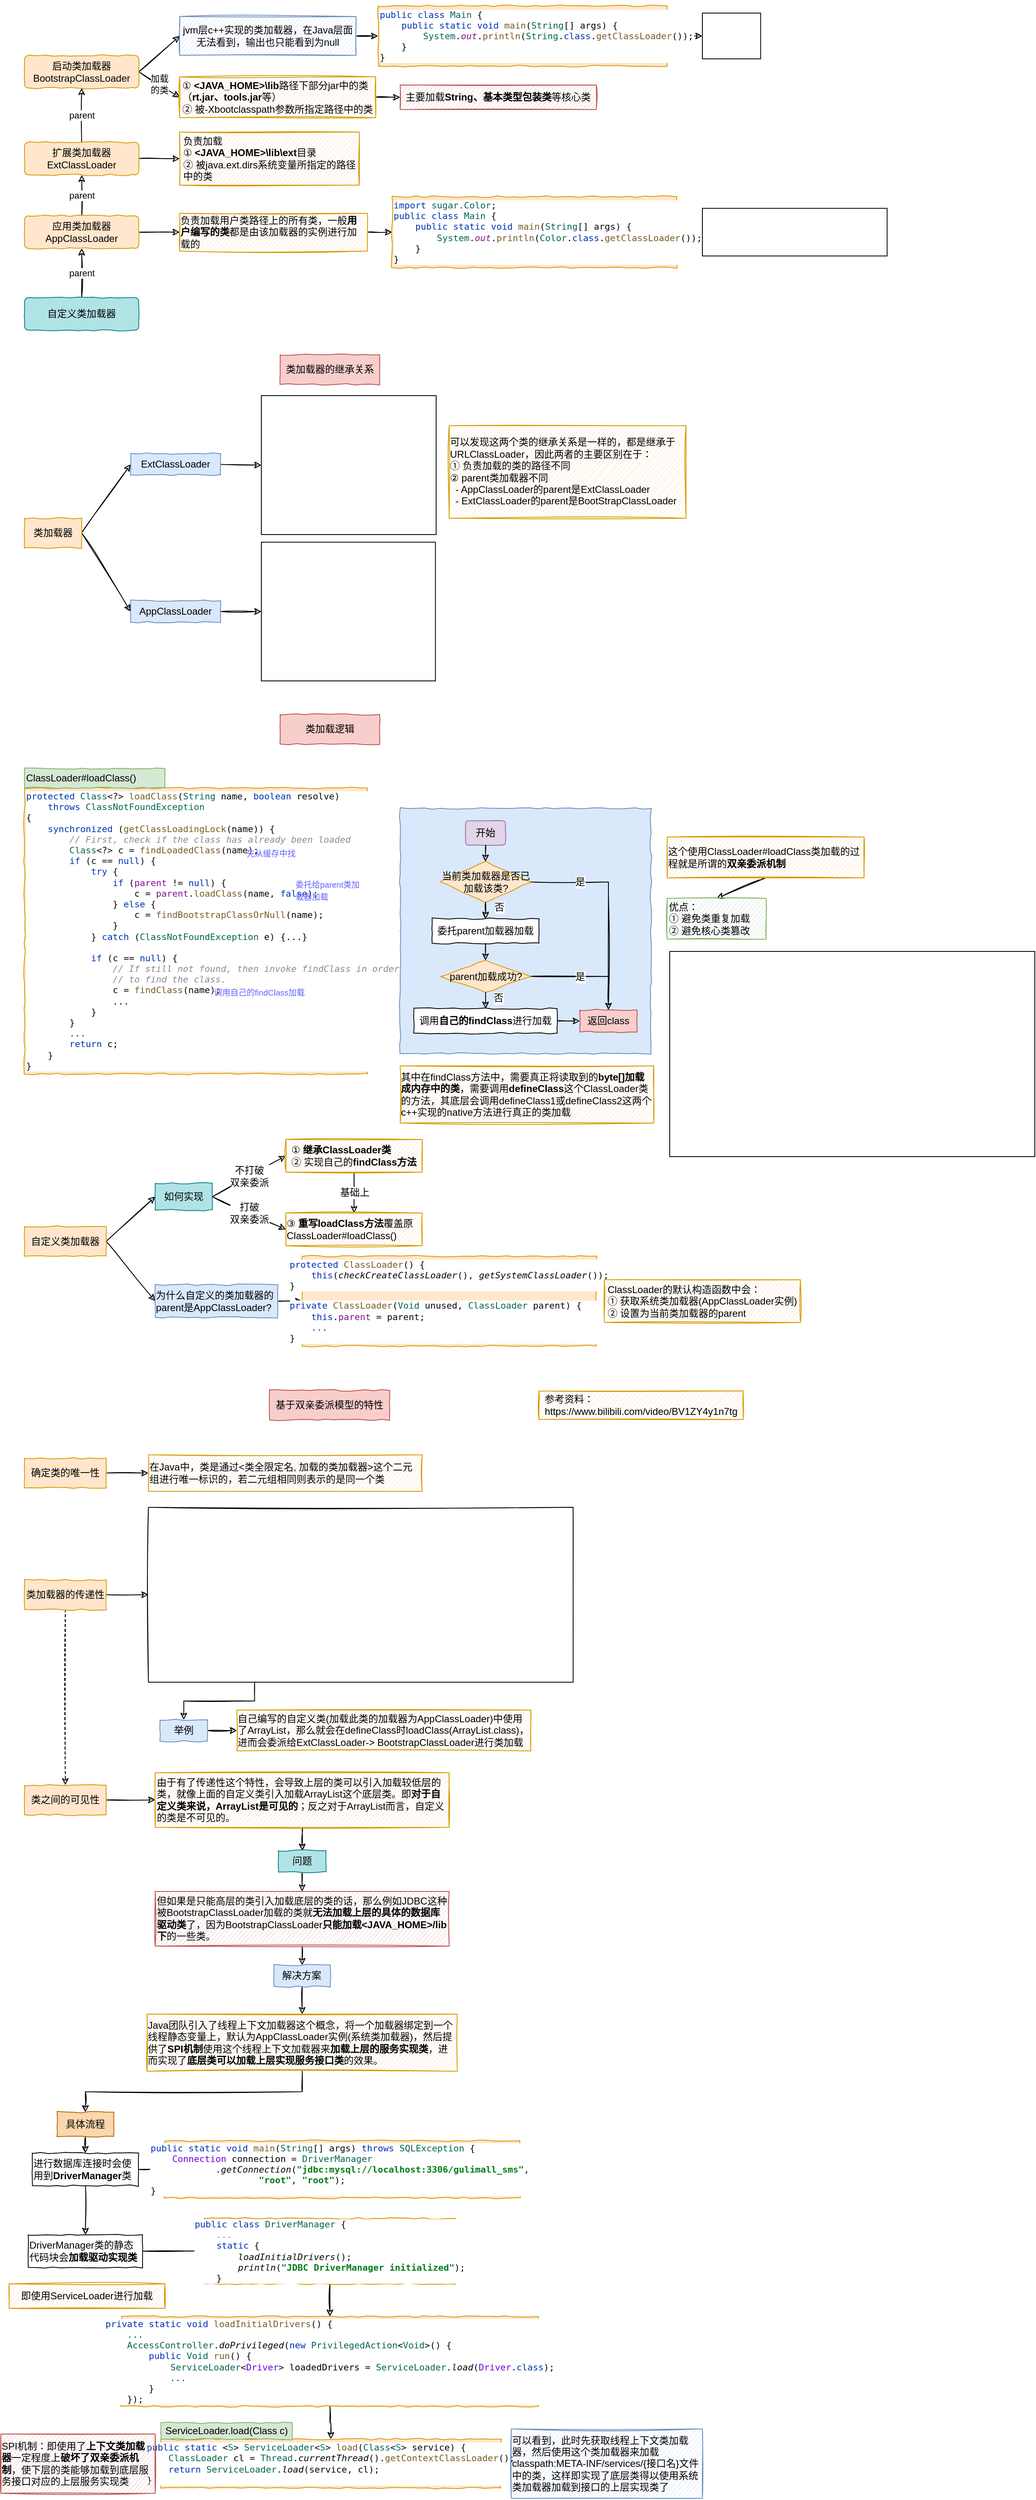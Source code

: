 <mxfile>
    <diagram id="ftux0FwmpLHw2KxXnDP0" name="第 1 页">
        <mxGraphModel dx="783" dy="558" grid="1" gridSize="10" guides="1" tooltips="1" connect="1" arrows="1" fold="1" page="1" pageScale="1" pageWidth="827" pageHeight="1169" math="0" shadow="0">
            <root>
                <mxCell id="0"/>
                <mxCell id="1" parent="0"/>
                <mxCell id="12" style="edgeStyle=none;sketch=1;html=1;exitX=1;exitY=0.5;exitDx=0;exitDy=0;entryX=0;entryY=0.5;entryDx=0;entryDy=0;fontSize=11;" parent="1" source="2" target="11" edge="1">
                    <mxGeometry relative="1" as="geometry"/>
                </mxCell>
                <mxCell id="2" value="jvm层c++实现的类加载器，在Java层面无法看到，输出也只能看到为null" style="rounded=0;whiteSpace=wrap;html=1;fillColor=#dae8fc;strokeColor=#6c8ebf;comic=1;sketch=1;" parent="1" vertex="1">
                    <mxGeometry x="230" y="36.25" width="216" height="47.5" as="geometry"/>
                </mxCell>
                <mxCell id="10" style="edgeStyle=none;sketch=1;html=1;exitX=1;exitY=0.5;exitDx=0;exitDy=0;entryX=0;entryY=0.5;entryDx=0;entryDy=0;" parent="1" source="3" target="2" edge="1">
                    <mxGeometry relative="1" as="geometry"/>
                </mxCell>
                <mxCell id="16" value="加载&lt;br&gt;的类" style="edgeStyle=none;sketch=1;html=1;exitX=1;exitY=0.5;exitDx=0;exitDy=0;entryX=0;entryY=0.5;entryDx=0;entryDy=0;fontSize=11;" parent="1" source="3" target="15" edge="1">
                    <mxGeometry relative="1" as="geometry"/>
                </mxCell>
                <mxCell id="3" value="&lt;span&gt;启动类加载器&lt;br&gt;BootstrapClassLoader&lt;/span&gt;" style="rounded=1;whiteSpace=wrap;html=1;comic=1;fillColor=#ffe6cc;strokeColor=#d79b00;" parent="1" vertex="1">
                    <mxGeometry x="40" y="83.75" width="140" height="40" as="geometry"/>
                </mxCell>
                <mxCell id="7" value="parent" style="edgeStyle=none;sketch=1;html=1;exitX=0.5;exitY=0;exitDx=0;exitDy=0;entryX=0.5;entryY=1;entryDx=0;entryDy=0;" parent="1" source="4" target="3" edge="1">
                    <mxGeometry relative="1" as="geometry"/>
                </mxCell>
                <mxCell id="20" style="edgeStyle=none;sketch=1;html=1;exitX=1;exitY=0.5;exitDx=0;exitDy=0;entryX=0;entryY=0.5;entryDx=0;entryDy=0;fontSize=11;" parent="1" source="4" target="19" edge="1">
                    <mxGeometry relative="1" as="geometry"/>
                </mxCell>
                <mxCell id="4" value="&lt;span&gt;扩展类加载器&lt;br&gt;ExtClassLoader&lt;/span&gt;" style="rounded=1;whiteSpace=wrap;html=1;comic=1;fillColor=#ffe6cc;strokeColor=#d79b00;" parent="1" vertex="1">
                    <mxGeometry x="40" y="190" width="140" height="40" as="geometry"/>
                </mxCell>
                <mxCell id="6" value="parent" style="edgeStyle=none;html=1;exitX=0.5;exitY=0;exitDx=0;exitDy=0;entryX=0.5;entryY=1;entryDx=0;entryDy=0;sketch=1;" parent="1" source="5" target="4" edge="1">
                    <mxGeometry relative="1" as="geometry"/>
                </mxCell>
                <mxCell id="22" style="edgeStyle=none;sketch=1;html=1;exitX=1;exitY=0.5;exitDx=0;exitDy=0;entryX=0;entryY=0.5;entryDx=0;entryDy=0;fontSize=11;" parent="1" source="5" target="21" edge="1">
                    <mxGeometry relative="1" as="geometry"/>
                </mxCell>
                <mxCell id="5" value="&lt;span&gt;应用类加载器&lt;br&gt;AppClassLoader&lt;/span&gt;" style="rounded=1;whiteSpace=wrap;html=1;comic=1;fillColor=#ffe6cc;strokeColor=#d79b00;" parent="1" vertex="1">
                    <mxGeometry x="40" y="280" width="140" height="40" as="geometry"/>
                </mxCell>
                <mxCell id="9" value="parent" style="edgeStyle=none;sketch=1;html=1;exitX=0.5;exitY=0;exitDx=0;exitDy=0;entryX=0.5;entryY=1;entryDx=0;entryDy=0;" parent="1" source="8" target="5" edge="1">
                    <mxGeometry relative="1" as="geometry"/>
                </mxCell>
                <mxCell id="8" value="自定义类加载器" style="rounded=1;whiteSpace=wrap;html=1;comic=1;fillColor=#b0e3e6;strokeColor=#0e8088;" parent="1" vertex="1">
                    <mxGeometry x="40" y="380" width="140" height="40" as="geometry"/>
                </mxCell>
                <mxCell id="14" value="输出" style="edgeStyle=none;sketch=1;html=1;exitX=1;exitY=0.5;exitDx=0;exitDy=0;entryX=0;entryY=0.5;entryDx=0;entryDy=0;fontSize=11;" parent="1" source="11" target="13" edge="1">
                    <mxGeometry relative="1" as="geometry"/>
                </mxCell>
                <mxCell id="11" value="&lt;pre style=&quot;background-color: rgb(255 , 255 , 255) ; color: rgb(8 , 8 , 8) ; font-family: &amp;#34;consolas&amp;#34; , monospace ; font-size: 11px&quot;&gt;&lt;span style=&quot;color: #0033b3&quot;&gt;public class &lt;/span&gt;&lt;span style=&quot;color: #066555&quot;&gt;Main &lt;/span&gt;{&lt;br&gt;    &lt;span style=&quot;color: #0033b3&quot;&gt;public static void &lt;/span&gt;&lt;span style=&quot;color: #795e26&quot;&gt;main&lt;/span&gt;(&lt;span style=&quot;color: #066555&quot;&gt;String&lt;/span&gt;[] args) {&lt;br&gt;        &lt;span style=&quot;color: #066555&quot;&gt;System&lt;/span&gt;.&lt;span style=&quot;color: #871094 ; font-style: italic&quot;&gt;out&lt;/span&gt;.&lt;span style=&quot;color: #795e26&quot;&gt;println&lt;/span&gt;(&lt;span style=&quot;color: #066555&quot;&gt;String&lt;/span&gt;.&lt;span style=&quot;color: #0033b3&quot;&gt;class&lt;/span&gt;.&lt;span style=&quot;color: #795e26&quot;&gt;getClassLoader&lt;/span&gt;());&lt;br&gt;    }&lt;br&gt;}&lt;/pre&gt;" style="rounded=0;whiteSpace=wrap;html=1;fillColor=#ffe6cc;strokeColor=#d79b00;comic=1;sketch=0;align=left;" parent="1" vertex="1">
                    <mxGeometry x="473" y="23.13" width="354" height="73.75" as="geometry"/>
                </mxCell>
                <mxCell id="13" value="" style="shape=image;imageAspect=0;aspect=fixed;verticalLabelPosition=bottom;verticalAlign=top;comic=1;sketch=0;fontSize=11;image=https://codereaper-image-bed.oss-cn-shenzhen.aliyuncs.com/img/image-20220821231137941.png;imageBorder=default;" parent="1" vertex="1">
                    <mxGeometry x="870" y="32" width="71.34" height="56" as="geometry"/>
                </mxCell>
                <mxCell id="18" style="edgeStyle=none;sketch=1;html=1;exitX=1;exitY=0.5;exitDx=0;exitDy=0;entryX=0;entryY=0.5;entryDx=0;entryDy=0;fontSize=11;" parent="1" source="15" target="17" edge="1">
                    <mxGeometry relative="1" as="geometry"/>
                </mxCell>
                <mxCell id="15" value="&lt;div style=&quot;text-align: left&quot;&gt;①&amp;nbsp;&lt;b&gt;&amp;lt;JAVA_HOME&amp;gt;\lib&lt;/b&gt;路径下部分jar中的类&lt;/div&gt;&lt;div style=&quot;text-align: left&quot;&gt;（&lt;b&gt;rt.jar、tools.jar&lt;/b&gt;等）&lt;/div&gt;&lt;div style=&quot;text-align: left&quot;&gt;&lt;span&gt;②&amp;nbsp;&lt;/span&gt;&lt;span&gt;被-Xbootclasspath参数所指定路径中的类&lt;/span&gt;&lt;/div&gt;" style="rounded=0;whiteSpace=wrap;html=1;fillColor=#ffe6cc;strokeColor=#d79b00;comic=1;sketch=1;" parent="1" vertex="1">
                    <mxGeometry x="230" y="110" width="240" height="50" as="geometry"/>
                </mxCell>
                <mxCell id="17" value="&lt;div style=&quot;text-align: left&quot;&gt;主要加载&lt;b&gt;String、基本类型包装类&lt;/b&gt;等核心类&lt;/div&gt;" style="rounded=0;whiteSpace=wrap;html=1;fillColor=#f8cecc;strokeColor=#b85450;comic=1;sketch=1;" parent="1" vertex="1">
                    <mxGeometry x="500" y="120" width="240" height="30" as="geometry"/>
                </mxCell>
                <mxCell id="19" value="&lt;div style=&quot;text-align: left&quot;&gt;负责加载&lt;/div&gt;&lt;div style=&quot;text-align: left&quot;&gt;①&amp;nbsp;&lt;b&gt;&amp;lt;JAVA_HOME&amp;gt;\lib\ext&lt;/b&gt;目录&lt;/div&gt;&lt;div style=&quot;text-align: left&quot;&gt;②&amp;nbsp;被java.ext.dirs系统变量所指定的路径&lt;/div&gt;&lt;div style=&quot;text-align: left&quot;&gt;中的类&lt;/div&gt;" style="rounded=0;whiteSpace=wrap;html=1;fillColor=#ffe6cc;strokeColor=#d79b00;comic=1;sketch=1;" parent="1" vertex="1">
                    <mxGeometry x="230" y="177.5" width="220" height="65" as="geometry"/>
                </mxCell>
                <mxCell id="24" style="edgeStyle=none;sketch=1;html=1;exitX=1;exitY=0.5;exitDx=0;exitDy=0;entryX=0;entryY=0.5;entryDx=0;entryDy=0;fontSize=11;" parent="1" source="21" target="23" edge="1">
                    <mxGeometry relative="1" as="geometry"/>
                </mxCell>
                <mxCell id="21" value="&lt;div style=&quot;text-align: left&quot;&gt;负责加载用户类路径上的所有类，一般&lt;b&gt;用户编写的类&lt;/b&gt;都是由该加载器的实例进行加载的&lt;/div&gt;" style="rounded=0;whiteSpace=wrap;html=1;fillColor=#ffe6cc;strokeColor=#d79b00;comic=1;sketch=1;" parent="1" vertex="1">
                    <mxGeometry x="230" y="276.88" width="230" height="46.25" as="geometry"/>
                </mxCell>
                <mxCell id="26" style="edgeStyle=none;sketch=1;html=1;exitX=1;exitY=0.5;exitDx=0;exitDy=0;entryX=0;entryY=0.5;entryDx=0;entryDy=0;fontSize=11;" parent="1" source="23" target="25" edge="1">
                    <mxGeometry relative="1" as="geometry"/>
                </mxCell>
                <mxCell id="23" value="&lt;pre style=&quot;background-color: rgb(255 , 255 , 255) ; color: rgb(8 , 8 , 8) ; font-family: &amp;#34;consolas&amp;#34; , monospace ; font-size: 11px&quot;&gt;&lt;pre style=&quot;font-family: &amp;#34;consolas&amp;#34; , monospace&quot;&gt;&lt;span style=&quot;color: #0033b3&quot;&gt;import &lt;/span&gt;&lt;span style=&quot;color: #066555&quot;&gt;sugar.Color&lt;/span&gt;;&lt;br&gt;&lt;span style=&quot;color: #0033b3&quot;&gt;public class &lt;/span&gt;&lt;span style=&quot;color: #066555&quot;&gt;Main &lt;/span&gt;{&lt;br&gt;    &lt;span style=&quot;color: #0033b3&quot;&gt;public static void &lt;/span&gt;&lt;span style=&quot;color: #795e26&quot;&gt;main&lt;/span&gt;(&lt;span style=&quot;color: #066555&quot;&gt;String&lt;/span&gt;[] args) {&lt;br&gt;        &lt;span style=&quot;color: #066555&quot;&gt;System&lt;/span&gt;.&lt;span style=&quot;color: #871094 ; font-style: italic&quot;&gt;out&lt;/span&gt;.&lt;span style=&quot;color: #795e26&quot;&gt;println&lt;/span&gt;(&lt;span style=&quot;color: #066555&quot;&gt;Color&lt;/span&gt;.&lt;span style=&quot;color: #0033b3&quot;&gt;class&lt;/span&gt;.&lt;span style=&quot;color: #795e26&quot;&gt;getClassLoader&lt;/span&gt;());&lt;br&gt;    }&lt;br&gt;}&lt;/pre&gt;&lt;/pre&gt;" style="rounded=0;whiteSpace=wrap;html=1;fillColor=#ffe6cc;strokeColor=#d79b00;comic=1;sketch=0;align=left;" parent="1" vertex="1">
                    <mxGeometry x="490" y="256.57" width="349" height="86.88" as="geometry"/>
                </mxCell>
                <mxCell id="25" value="" style="shape=image;imageAspect=0;aspect=fixed;verticalLabelPosition=bottom;verticalAlign=top;comic=1;sketch=0;fontSize=11;image=https://codereaper-image-bed.oss-cn-shenzhen.aliyuncs.com/img/image-20220821232010542.png;imageBorder=default;" parent="1" vertex="1">
                    <mxGeometry x="870" y="270.86" width="226.22" height="58.3" as="geometry"/>
                </mxCell>
                <mxCell id="27" value="&lt;div style=&quot;text-align: left&quot;&gt;类加载器的继承关系&lt;/div&gt;" style="rounded=0;whiteSpace=wrap;html=1;fillColor=#f8cecc;strokeColor=#b85450;comic=1;sketch=0;" parent="1" vertex="1">
                    <mxGeometry x="353" y="450" width="122" height="36.25" as="geometry"/>
                </mxCell>
                <mxCell id="30" style="edgeStyle=none;sketch=1;html=1;exitX=1;exitY=0.5;exitDx=0;exitDy=0;entryX=0;entryY=0.5;entryDx=0;entryDy=0;fontSize=11;" parent="1" source="28" target="29" edge="1">
                    <mxGeometry relative="1" as="geometry"/>
                </mxCell>
                <mxCell id="34" style="edgeStyle=none;sketch=1;html=1;exitX=1;exitY=0.5;exitDx=0;exitDy=0;entryX=0;entryY=0.5;entryDx=0;entryDy=0;fontSize=11;" parent="1" source="28" target="33" edge="1">
                    <mxGeometry relative="1" as="geometry"/>
                </mxCell>
                <mxCell id="28" value="&lt;div style=&quot;text-align: left&quot;&gt;类加载器&lt;/div&gt;" style="rounded=0;whiteSpace=wrap;html=1;fillColor=#ffe6cc;strokeColor=#d79b00;comic=1;sketch=0;" parent="1" vertex="1">
                    <mxGeometry x="40" y="650" width="70" height="36.25" as="geometry"/>
                </mxCell>
                <mxCell id="32" style="edgeStyle=none;sketch=1;html=1;exitX=1;exitY=0.5;exitDx=0;exitDy=0;entryX=0;entryY=0.5;entryDx=0;entryDy=0;fontSize=11;" parent="1" source="29" target="31" edge="1">
                    <mxGeometry relative="1" as="geometry"/>
                </mxCell>
                <mxCell id="29" value="&lt;div style=&quot;text-align: left&quot;&gt;&lt;span style=&quot;text-align: center&quot;&gt;ExtClassLoader&lt;/span&gt;&lt;br&gt;&lt;/div&gt;" style="rounded=0;whiteSpace=wrap;html=1;fillColor=#dae8fc;strokeColor=#6c8ebf;comic=1;sketch=0;" parent="1" vertex="1">
                    <mxGeometry x="170" y="571" width="110" height="26.25" as="geometry"/>
                </mxCell>
                <mxCell id="31" value="" style="shape=image;imageAspect=0;aspect=fixed;verticalLabelPosition=bottom;verticalAlign=top;comic=1;sketch=0;fontSize=11;image=https://codereaper-image-bed.oss-cn-shenzhen.aliyuncs.com/img/image-20220821232405616.png;imageBorder=default;" parent="1" vertex="1">
                    <mxGeometry x="330" y="500" width="214.04" height="170" as="geometry"/>
                </mxCell>
                <mxCell id="36" style="edgeStyle=none;sketch=1;html=1;exitX=1;exitY=0.5;exitDx=0;exitDy=0;entryX=0;entryY=0.5;entryDx=0;entryDy=0;fontSize=11;" parent="1" source="33" target="35" edge="1">
                    <mxGeometry relative="1" as="geometry"/>
                </mxCell>
                <mxCell id="33" value="&lt;div style=&quot;text-align: left&quot;&gt;&lt;span style=&quot;text-align: center&quot;&gt;AppClassLoader&lt;/span&gt;&lt;br&gt;&lt;/div&gt;" style="rounded=0;whiteSpace=wrap;html=1;fillColor=#dae8fc;strokeColor=#6c8ebf;comic=1;sketch=0;" parent="1" vertex="1">
                    <mxGeometry x="170" y="751.01" width="110" height="26.25" as="geometry"/>
                </mxCell>
                <mxCell id="35" value="" style="shape=image;imageAspect=0;aspect=fixed;verticalLabelPosition=bottom;verticalAlign=top;comic=1;sketch=0;fontSize=11;image=https://codereaper-image-bed.oss-cn-shenzhen.aliyuncs.com/img/image-20220821232452790.png;imageBorder=default;" parent="1" vertex="1">
                    <mxGeometry x="330" y="679.28" width="213.15" height="169.72" as="geometry"/>
                </mxCell>
                <mxCell id="37" value="&lt;div style=&quot;text-align: left&quot;&gt;可以发现这两个类的继承关系是一样的，都是继承于URLClassLoader，因此两者的主要区别在于：&lt;/div&gt;&lt;div style=&quot;text-align: left&quot;&gt;① 负责加载的类的路径不同&lt;/div&gt;&lt;div style=&quot;text-align: left&quot;&gt;② parent类加载器不同&lt;/div&gt;&lt;div style=&quot;text-align: left&quot;&gt;&amp;nbsp; - AppClassLoader的parent是ExtClassLoader&lt;/div&gt;&lt;div style=&quot;text-align: left&quot;&gt;&amp;nbsp; - ExtClassLoader的parent是BootStrapClassLoader&lt;/div&gt;" style="rounded=0;whiteSpace=wrap;html=1;fillColor=#ffe6cc;strokeColor=#d79b00;comic=1;sketch=1;" parent="1" vertex="1">
                    <mxGeometry x="560" y="536.75" width="290" height="113.25" as="geometry"/>
                </mxCell>
                <mxCell id="38" value="&lt;div style=&quot;text-align: left&quot;&gt;类加载逻辑&lt;/div&gt;" style="rounded=0;whiteSpace=wrap;html=1;fillColor=#f8cecc;strokeColor=#b85450;comic=1;sketch=0;" parent="1" vertex="1">
                    <mxGeometry x="353" y="890" width="122" height="36.25" as="geometry"/>
                </mxCell>
                <mxCell id="59" style="rounded=0;sketch=1;html=1;exitX=1;exitY=0.5;exitDx=0;exitDy=0;entryX=0;entryY=0.5;entryDx=0;entryDy=0;fontSize=12;" parent="1" source="39" target="44" edge="1">
                    <mxGeometry relative="1" as="geometry"/>
                </mxCell>
                <mxCell id="39" value="&lt;pre style=&quot;background-color: rgb(255 , 255 , 255) ; font-family: &amp;#34;consolas&amp;#34; , monospace ; font-size: 11px&quot;&gt;&lt;pre style=&quot;font-family: &amp;#34;consolas&amp;#34; , monospace&quot;&gt;&lt;span style=&quot;color: rgb(0 , 51 , 179)&quot;&gt;protected &lt;/span&gt;&lt;span style=&quot;color: rgb(6 , 101 , 85)&quot;&gt;Class&lt;/span&gt;&lt;font color=&quot;#080808&quot;&gt;&amp;lt;?&amp;gt; &lt;/font&gt;&lt;span style=&quot;color: rgb(121 , 94 , 38)&quot;&gt;loadClass&lt;/span&gt;&lt;font color=&quot;#080808&quot;&gt;(&lt;/font&gt;&lt;span style=&quot;color: rgb(6 , 101 , 85)&quot;&gt;String &lt;/span&gt;&lt;font color=&quot;#080808&quot;&gt;name, &lt;/font&gt;&lt;span style=&quot;color: rgb(0 , 51 , 179)&quot;&gt;boolean &lt;/span&gt;&lt;font color=&quot;#080808&quot;&gt;resolve)&lt;br&gt;    &lt;/font&gt;&lt;span style=&quot;color: rgb(0 , 51 , 179)&quot;&gt;throws &lt;/span&gt;&lt;span style=&quot;color: rgb(6 , 101 , 85)&quot;&gt;ClassNotFoundException&lt;br&gt;&lt;/span&gt;&lt;font color=&quot;#080808&quot;&gt;{&lt;br&gt;    &lt;/font&gt;&lt;span style=&quot;color: rgb(0 , 51 , 179)&quot;&gt;synchronized &lt;/span&gt;&lt;font color=&quot;#080808&quot;&gt;(&lt;/font&gt;&lt;span style=&quot;color: rgb(121 , 94 , 38)&quot;&gt;getClassLoadingLock&lt;/span&gt;&lt;font color=&quot;#080808&quot;&gt;(name)) {&lt;br&gt;        &lt;/font&gt;&lt;span style=&quot;color: rgb(140 , 140 , 140) ; font-style: italic&quot;&gt;// First, check if the class has already been loaded&lt;br&gt;&lt;/span&gt;&lt;span style=&quot;color: rgb(140 , 140 , 140) ; font-style: italic&quot;&gt;        &lt;/span&gt;&lt;span style=&quot;color: rgb(6 , 101 , 85)&quot;&gt;Class&lt;/span&gt;&lt;font color=&quot;#080808&quot;&gt;&amp;lt;?&amp;gt; c = &lt;/font&gt;&lt;span style=&quot;color: rgb(121 , 94 , 38)&quot;&gt;findLoadedClass&lt;/span&gt;&lt;font color=&quot;#080808&quot;&gt;(name);&lt;br&gt;        &lt;/font&gt;&lt;span style=&quot;color: rgb(0 , 51 , 179)&quot;&gt;if &lt;/span&gt;&lt;font color=&quot;#080808&quot;&gt;(c == &lt;/font&gt;&lt;span style=&quot;color: rgb(0 , 51 , 179)&quot;&gt;null&lt;/span&gt;&lt;font color=&quot;#080808&quot;&gt;) {&lt;br&gt;            &lt;/font&gt;&lt;span style=&quot;color: rgb(0 , 51 , 179)&quot;&gt;try &lt;/span&gt;&lt;font color=&quot;#080808&quot;&gt;{&lt;br&gt;                &lt;/font&gt;&lt;span style=&quot;color: rgb(0 , 51 , 179)&quot;&gt;if &lt;/span&gt;&lt;font color=&quot;#080808&quot;&gt;(&lt;/font&gt;&lt;span style=&quot;color: rgb(135 , 16 , 148)&quot;&gt;parent &lt;/span&gt;&lt;font color=&quot;#080808&quot;&gt;!= &lt;/font&gt;&lt;span style=&quot;color: rgb(0 , 51 , 179)&quot;&gt;null&lt;/span&gt;&lt;font color=&quot;#080808&quot;&gt;) {&lt;br&gt;                    c = &lt;/font&gt;&lt;span style=&quot;color: rgb(135 , 16 , 148)&quot;&gt;parent&lt;/span&gt;&lt;font color=&quot;#080808&quot;&gt;.&lt;/font&gt;&lt;span style=&quot;color: rgb(121 , 94 , 38)&quot;&gt;loadClass&lt;/span&gt;&lt;font color=&quot;#080808&quot;&gt;(name, &lt;/font&gt;&lt;span style=&quot;color: rgb(0 , 51 , 179)&quot;&gt;false&lt;/span&gt;&lt;font color=&quot;#080808&quot;&gt;);&lt;br&gt;                } &lt;/font&gt;&lt;span style=&quot;color: rgb(0 , 51 , 179)&quot;&gt;else &lt;/span&gt;&lt;font color=&quot;#080808&quot;&gt;{&lt;br&gt;                    c = &lt;/font&gt;&lt;span style=&quot;color: rgb(121 , 94 , 38)&quot;&gt;findBootstrapClassOrNull&lt;/span&gt;&lt;font color=&quot;#080808&quot;&gt;(name);&lt;br&gt;                }&lt;br&gt;            } &lt;/font&gt;&lt;span style=&quot;color: rgb(0 , 51 , 179)&quot;&gt;catch &lt;/span&gt;&lt;font color=&quot;#080808&quot;&gt;(&lt;/font&gt;&lt;span style=&quot;color: rgb(6 , 101 , 85)&quot;&gt;ClassNotFoundException &lt;/span&gt;&lt;font color=&quot;#080808&quot;&gt;e) {...}&lt;br&gt;&lt;br&gt;            &lt;/font&gt;&lt;span style=&quot;color: rgb(0 , 51 , 179)&quot;&gt;if &lt;/span&gt;&lt;font color=&quot;#080808&quot;&gt;(c == &lt;/font&gt;&lt;span style=&quot;color: rgb(0 , 51 , 179)&quot;&gt;null&lt;/span&gt;&lt;font color=&quot;#080808&quot;&gt;) {&lt;br&gt;                &lt;/font&gt;&lt;span style=&quot;color: rgb(140 , 140 , 140) ; font-style: italic&quot;&gt;// If still not found, then invoke findClass in order&lt;br&gt;&lt;/span&gt;&lt;span style=&quot;color: rgb(140 , 140 , 140) ; font-style: italic&quot;&gt;                // to find the class.&lt;/span&gt;&lt;font color=&quot;#080808&quot;&gt;&lt;br&gt;                c = &lt;/font&gt;&lt;span style=&quot;color: rgb(121 , 94 , 38)&quot;&gt;findClass&lt;/span&gt;&lt;font color=&quot;#080808&quot;&gt;(name);&lt;br&gt;                ...&lt;br&gt;            }&lt;br&gt;        }&lt;br&gt;        &lt;/font&gt;&lt;font color=&quot;#0033b3&quot;&gt;...&lt;/font&gt;&lt;font color=&quot;#080808&quot;&gt;&lt;br&gt;        &lt;/font&gt;&lt;span style=&quot;color: rgb(0 , 51 , 179)&quot;&gt;return &lt;/span&gt;&lt;font color=&quot;#080808&quot;&gt;c;&lt;br&gt;    }&lt;br&gt;}&lt;/font&gt;&lt;/pre&gt;&lt;/pre&gt;" style="rounded=0;whiteSpace=wrap;html=1;fillColor=#ffe6cc;strokeColor=#d79b00;comic=1;sketch=0;align=left;" parent="1" vertex="1">
                    <mxGeometry x="40" y="980" width="420" height="350" as="geometry"/>
                </mxCell>
                <mxCell id="40" value="ClassLoader#loadClass()" style="rounded=0;whiteSpace=wrap;html=1;fillColor=#d5e8d4;strokeColor=#82b366;comic=1;sketch=0;align=left;" parent="1" vertex="1">
                    <mxGeometry x="40" y="956.25" width="172" height="23.75" as="geometry"/>
                </mxCell>
                <mxCell id="41" value="&lt;font color=&quot;#6262fc&quot;&gt;&lt;span style=&quot;font-size: 10px&quot;&gt;先从缓存中找&lt;/span&gt;&lt;/font&gt;" style="rounded=0;whiteSpace=wrap;html=1;fillColor=none;strokeColor=none;comic=1;align=left;sketch=1;" parent="1" vertex="1">
                    <mxGeometry x="310" y="1050" width="90" height="20" as="geometry"/>
                </mxCell>
                <mxCell id="42" value="&lt;font color=&quot;#6262fc&quot;&gt;&lt;span style=&quot;font-size: 10px&quot;&gt;委托给parent类加载器加载&lt;/span&gt;&lt;/font&gt;" style="rounded=0;whiteSpace=wrap;html=1;fillColor=none;strokeColor=none;comic=1;align=left;sketch=1;" parent="1" vertex="1">
                    <mxGeometry x="370" y="1090" width="90" height="30" as="geometry"/>
                </mxCell>
                <mxCell id="43" value="&lt;font color=&quot;#6262fc&quot;&gt;&lt;span style=&quot;font-size: 10px&quot;&gt;调用自己的findClass加载&lt;/span&gt;&lt;/font&gt;" style="rounded=0;whiteSpace=wrap;html=1;fillColor=none;strokeColor=none;comic=1;align=left;sketch=1;" parent="1" vertex="1">
                    <mxGeometry x="270" y="1220" width="120" height="20" as="geometry"/>
                </mxCell>
                <mxCell id="58" value="" style="group" parent="1" vertex="1" connectable="0">
                    <mxGeometry x="500" y="1005" width="307" height="300" as="geometry"/>
                </mxCell>
                <mxCell id="44" value="&lt;div style=&quot;text-align: left&quot;&gt;&lt;br&gt;&lt;/div&gt;" style="rounded=0;whiteSpace=wrap;html=1;fillColor=#dae8fc;strokeColor=#6c8ebf;comic=1;sketch=0;" parent="58" vertex="1">
                    <mxGeometry width="307" height="300" as="geometry"/>
                </mxCell>
                <mxCell id="45" value="&lt;div style=&quot;text-align: left&quot;&gt;返回class&lt;/div&gt;" style="rounded=0;whiteSpace=wrap;html=1;comic=1;sketch=0;fillColor=#f8cecc;strokeColor=#b85450;" parent="58" vertex="1">
                    <mxGeometry x="220" y="246.5" width="70" height="27" as="geometry"/>
                </mxCell>
                <mxCell id="46" value="开始" style="rounded=1;whiteSpace=wrap;html=1;comic=1;fillColor=#e1d5e7;strokeColor=#9673a6;" parent="58" vertex="1">
                    <mxGeometry x="80" y="15" width="49" height="30" as="geometry"/>
                </mxCell>
                <mxCell id="49" value="是" style="edgeStyle=orthogonalEdgeStyle;sketch=1;html=1;exitX=1;exitY=0.5;exitDx=0;exitDy=0;entryX=0.5;entryY=0;entryDx=0;entryDy=0;fontSize=12;rounded=0;" parent="58" source="47" target="45" edge="1">
                    <mxGeometry x="-0.52" relative="1" as="geometry">
                        <mxPoint as="offset"/>
                    </mxGeometry>
                </mxCell>
                <mxCell id="47" value="&lt;font style=&quot;font-size: 12px&quot;&gt;当前类加载器是否已加载该类?&lt;/font&gt;" style="rhombus;whiteSpace=wrap;html=1;comic=1;sketch=0;fontSize=11;fillColor=#ffe6cc;strokeColor=#d79b00;" parent="58" vertex="1">
                    <mxGeometry x="49.5" y="65" width="110" height="50" as="geometry"/>
                </mxCell>
                <mxCell id="48" style="edgeStyle=none;sketch=1;html=1;exitX=0.5;exitY=1;exitDx=0;exitDy=0;entryX=0.5;entryY=0;entryDx=0;entryDy=0;fontSize=12;" parent="58" source="46" target="47" edge="1">
                    <mxGeometry relative="1" as="geometry"/>
                </mxCell>
                <mxCell id="50" value="&lt;div style=&quot;text-align: left&quot;&gt;委托parent加载器加载&lt;/div&gt;" style="rounded=0;whiteSpace=wrap;html=1;comic=1;sketch=0;" parent="58" vertex="1">
                    <mxGeometry x="39.13" y="135" width="130.75" height="30" as="geometry"/>
                </mxCell>
                <mxCell id="51" value="否" style="edgeStyle=none;sketch=1;html=1;exitX=0.5;exitY=1;exitDx=0;exitDy=0;entryX=0.5;entryY=0;entryDx=0;entryDy=0;fontSize=12;" parent="58" source="47" target="50" edge="1">
                    <mxGeometry x="-0.334" y="16" relative="1" as="geometry">
                        <mxPoint as="offset"/>
                    </mxGeometry>
                </mxCell>
                <mxCell id="54" value="是" style="edgeStyle=orthogonalEdgeStyle;sketch=1;html=1;exitX=1;exitY=0.5;exitDx=0;exitDy=0;entryX=0.5;entryY=0;entryDx=0;entryDy=0;fontSize=12;rounded=0;" parent="58" source="52" target="45" edge="1">
                    <mxGeometry x="-0.114" relative="1" as="geometry">
                        <mxPoint as="offset"/>
                    </mxGeometry>
                </mxCell>
                <mxCell id="52" value="&lt;font style=&quot;font-size: 12px&quot;&gt;parent加载成功?&lt;/font&gt;" style="rhombus;whiteSpace=wrap;html=1;comic=1;sketch=0;fontSize=11;fillColor=#ffe6cc;strokeColor=#d79b00;" parent="58" vertex="1">
                    <mxGeometry x="49.5" y="186" width="110" height="39" as="geometry"/>
                </mxCell>
                <mxCell id="53" style="edgeStyle=none;sketch=1;html=1;exitX=0.5;exitY=1;exitDx=0;exitDy=0;entryX=0.5;entryY=0;entryDx=0;entryDy=0;fontSize=12;" parent="58" source="50" target="52" edge="1">
                    <mxGeometry relative="1" as="geometry"/>
                </mxCell>
                <mxCell id="57" style="edgeStyle=none;sketch=1;html=1;exitX=1;exitY=0.5;exitDx=0;exitDy=0;entryX=0;entryY=0.5;entryDx=0;entryDy=0;fontSize=12;" parent="58" source="55" target="45" edge="1">
                    <mxGeometry relative="1" as="geometry"/>
                </mxCell>
                <mxCell id="55" value="&lt;div style=&quot;text-align: left&quot;&gt;调用&lt;b&gt;自己的findClass&lt;/b&gt;进行加载&lt;/div&gt;" style="rounded=0;whiteSpace=wrap;html=1;comic=1;sketch=0;" parent="58" vertex="1">
                    <mxGeometry x="16.76" y="245" width="175.49" height="30" as="geometry"/>
                </mxCell>
                <mxCell id="56" value="否" style="edgeStyle=none;sketch=1;html=1;exitX=0.5;exitY=1;exitDx=0;exitDy=0;entryX=0.5;entryY=0;entryDx=0;entryDy=0;fontSize=12;" parent="58" source="52" target="55" edge="1">
                    <mxGeometry x="-0.304" y="15" relative="1" as="geometry">
                        <mxPoint as="offset"/>
                    </mxGeometry>
                </mxCell>
                <mxCell id="60" value="&lt;div style=&quot;text-align: left&quot;&gt;其中在findClass方法中，需要真正将读取到的&lt;b&gt;byte[]加载成内存中的类&lt;/b&gt;，需要调用&lt;b&gt;defineClass&lt;/b&gt;这个ClassLoader类的方法，其底层会调用defineClass1或defineClass2这两个c++实现的native方法进行真正的类加载&lt;/div&gt;" style="rounded=0;whiteSpace=wrap;html=1;fillColor=#ffe6cc;strokeColor=#d79b00;comic=1;sketch=1;" parent="1" vertex="1">
                    <mxGeometry x="500" y="1320" width="310.5" height="70" as="geometry"/>
                </mxCell>
                <mxCell id="63" style="edgeStyle=none;rounded=0;sketch=1;html=1;exitX=0.5;exitY=1;exitDx=0;exitDy=0;entryX=0.5;entryY=0;entryDx=0;entryDy=0;fontSize=12;" parent="1" source="61" target="62" edge="1">
                    <mxGeometry relative="1" as="geometry"/>
                </mxCell>
                <mxCell id="61" value="&lt;div style=&quot;text-align: left&quot;&gt;这个使用ClassLoader#loadClass类加载的过程就是所谓的&lt;b&gt;双亲委派机制&lt;/b&gt;&lt;/div&gt;" style="rounded=0;whiteSpace=wrap;html=1;fillColor=#ffe6cc;strokeColor=#d79b00;comic=1;sketch=1;" parent="1" vertex="1">
                    <mxGeometry x="827" y="1040" width="241" height="50" as="geometry"/>
                </mxCell>
                <mxCell id="62" value="&lt;div&gt;优点：&lt;/div&gt;&lt;div&gt;①&amp;nbsp;避免类重复加载&lt;/div&gt;&lt;div&gt;②&amp;nbsp;避免核心类篡改&lt;/div&gt;" style="rounded=0;whiteSpace=wrap;html=1;fillColor=#d5e8d4;strokeColor=#82b366;comic=1;sketch=1;align=left;" parent="1" vertex="1">
                    <mxGeometry x="827" y="1115" width="121" height="50" as="geometry"/>
                </mxCell>
                <mxCell id="66" style="edgeStyle=none;rounded=0;sketch=1;html=1;exitX=1;exitY=0.5;exitDx=0;exitDy=0;entryX=0;entryY=0.5;entryDx=0;entryDy=0;fontSize=12;" parent="1" source="64" target="65" edge="1">
                    <mxGeometry relative="1" as="geometry"/>
                </mxCell>
                <mxCell id="73" style="edgeStyle=none;rounded=0;sketch=1;html=1;exitX=1;exitY=0.5;exitDx=0;exitDy=0;entryX=0;entryY=0.5;entryDx=0;entryDy=0;fontSize=12;" parent="1" source="64" target="72" edge="1">
                    <mxGeometry relative="1" as="geometry"/>
                </mxCell>
                <mxCell id="64" value="&lt;div style=&quot;text-align: left&quot;&gt;自定义类加载器&lt;/div&gt;" style="rounded=0;whiteSpace=wrap;html=1;fillColor=#ffe6cc;strokeColor=#d79b00;comic=1;sketch=0;" parent="1" vertex="1">
                    <mxGeometry x="40" y="1516.51" width="100" height="36.25" as="geometry"/>
                </mxCell>
                <mxCell id="68" value="不打破&lt;br&gt;双亲委派" style="edgeStyle=none;rounded=0;sketch=1;html=1;exitX=1;exitY=0.5;exitDx=0;exitDy=0;entryX=0;entryY=0.5;entryDx=0;entryDy=0;fontSize=12;" parent="1" source="65" target="67" edge="1">
                    <mxGeometry relative="1" as="geometry"/>
                </mxCell>
                <mxCell id="70" value="打破&lt;br&gt;双亲委派" style="edgeStyle=none;rounded=0;sketch=1;html=1;exitX=1;exitY=0.5;exitDx=0;exitDy=0;entryX=0;entryY=0.5;entryDx=0;entryDy=0;fontSize=12;" parent="1" source="65" target="69" edge="1">
                    <mxGeometry relative="1" as="geometry"/>
                </mxCell>
                <mxCell id="65" value="&lt;div style=&quot;text-align: left&quot;&gt;如何实现&lt;/div&gt;" style="rounded=0;whiteSpace=wrap;html=1;fillColor=#b0e3e6;strokeColor=#0e8088;comic=1;sketch=0;" parent="1" vertex="1">
                    <mxGeometry x="200" y="1463.51" width="70" height="33" as="geometry"/>
                </mxCell>
                <mxCell id="71" value="基础上" style="edgeStyle=none;rounded=0;sketch=1;html=1;exitX=0.5;exitY=1;exitDx=0;exitDy=0;entryX=0.5;entryY=0;entryDx=0;entryDy=0;fontSize=12;" parent="1" source="67" target="69" edge="1">
                    <mxGeometry relative="1" as="geometry"/>
                </mxCell>
                <mxCell id="67" value="&lt;div style=&quot;text-align: left&quot;&gt;①&amp;nbsp;&lt;b&gt;继承ClassLoader类&lt;/b&gt;&lt;/div&gt;&lt;div style=&quot;text-align: left&quot;&gt;② 实现自己的&lt;b&gt;findClass方法&lt;/b&gt;&lt;/div&gt;" style="rounded=0;whiteSpace=wrap;html=1;fillColor=#ffe6cc;strokeColor=#d79b00;comic=1;sketch=1;" parent="1" vertex="1">
                    <mxGeometry x="360" y="1410" width="167" height="40" as="geometry"/>
                </mxCell>
                <mxCell id="69" value="&lt;div style=&quot;text-align: left&quot;&gt;③ &lt;b&gt;重写loadClass方法&lt;/b&gt;覆盖原ClassLoader#loadClass()&lt;/div&gt;" style="rounded=0;whiteSpace=wrap;html=1;fillColor=#ffe6cc;strokeColor=#d79b00;comic=1;sketch=1;" parent="1" vertex="1">
                    <mxGeometry x="360" y="1500" width="167" height="40" as="geometry"/>
                </mxCell>
                <mxCell id="75" style="edgeStyle=none;rounded=0;sketch=1;html=1;exitX=1;exitY=0.5;exitDx=0;exitDy=0;entryX=0;entryY=0.5;entryDx=0;entryDy=0;fontSize=11;" parent="1" source="72" target="74" edge="1">
                    <mxGeometry relative="1" as="geometry"/>
                </mxCell>
                <mxCell id="72" value="&lt;div style=&quot;text-align: left&quot;&gt;为什么自定义的类加载器的parent是AppClassLoader?&lt;/div&gt;" style="rounded=0;whiteSpace=wrap;html=1;fillColor=#dae8fc;strokeColor=#6c8ebf;comic=1;sketch=0;" parent="1" vertex="1">
                    <mxGeometry x="200" y="1587.76" width="150" height="40" as="geometry"/>
                </mxCell>
                <mxCell id="74" value="&lt;div style=&quot;text-align: left ; font-size: 11px&quot;&gt;&lt;pre style=&quot;background-color: rgb(255 , 255 , 255) ; color: rgb(8 , 8 , 8) ; font-family: &amp;#34;consolas&amp;#34; , monospace ; font-size: 11px&quot;&gt;&lt;span style=&quot;color: #0033b3&quot;&gt;protected &lt;/span&gt;&lt;span style=&quot;color: #795e26&quot;&gt;ClassLoader&lt;/span&gt;() {&lt;br&gt;    &lt;span style=&quot;color: #0033b3&quot;&gt;this&lt;/span&gt;(&lt;span style=&quot;font-style: italic&quot;&gt;checkCreateClassLoader&lt;/span&gt;(), &lt;span style=&quot;font-style: italic&quot;&gt;getSystemClassLoader&lt;/span&gt;());&lt;br&gt;}&lt;/pre&gt;&lt;pre style=&quot;background-color: rgb(255 , 255 , 255) ; font-family: &amp;#34;consolas&amp;#34; , monospace ; font-size: 11px&quot;&gt;&lt;pre style=&quot;font-family: &amp;#34;consolas&amp;#34; , monospace&quot;&gt;&lt;span style=&quot;color: rgb(0 , 51 , 179)&quot;&gt;private &lt;/span&gt;&lt;span style=&quot;color: rgb(121 , 94 , 38)&quot;&gt;ClassLoader&lt;/span&gt;&lt;font color=&quot;#080808&quot;&gt;(&lt;/font&gt;&lt;span style=&quot;color: rgb(6 , 101 , 85)&quot;&gt;Void &lt;/span&gt;&lt;font color=&quot;#080808&quot;&gt;unused, &lt;/font&gt;&lt;span style=&quot;color: rgb(6 , 101 , 85)&quot;&gt;ClassLoader &lt;/span&gt;&lt;font color=&quot;#080808&quot;&gt;parent) {&lt;br&gt;    &lt;/font&gt;&lt;span style=&quot;color: rgb(0 , 51 , 179)&quot;&gt;this&lt;/span&gt;&lt;font color=&quot;#080808&quot;&gt;.&lt;/font&gt;&lt;span style=&quot;color: rgb(135 , 16 , 148)&quot;&gt;parent &lt;/span&gt;&lt;font color=&quot;#080808&quot;&gt;= parent;&lt;br&gt;    &lt;/font&gt;&lt;font color=&quot;#0033b3&quot;&gt;...&lt;/font&gt;&lt;font color=&quot;#080808&quot;&gt;&lt;br&gt;}&lt;/font&gt;&lt;/pre&gt;&lt;/pre&gt;&lt;/div&gt;" style="rounded=0;whiteSpace=wrap;html=1;fillColor=#ffe6cc;strokeColor=#d79b00;comic=1;sketch=0;" parent="1" vertex="1">
                    <mxGeometry x="380" y="1552.76" width="360" height="110" as="geometry"/>
                </mxCell>
                <mxCell id="76" value="&lt;div style=&quot;text-align: left&quot;&gt;ClassLoader的默认构造函数中会：&lt;/div&gt;&lt;div style=&quot;text-align: left&quot;&gt;① 获取系统类加载器(AppClassLoader实例)&lt;/div&gt;&lt;div style=&quot;text-align: left&quot;&gt;② 设置为当前类加载器的parent&lt;/div&gt;" style="rounded=0;whiteSpace=wrap;html=1;fillColor=#ffe6cc;strokeColor=#d79b00;comic=1;sketch=1;" parent="1" vertex="1">
                    <mxGeometry x="750" y="1581.64" width="240" height="52.24" as="geometry"/>
                </mxCell>
                <mxCell id="77" value="" style="shape=image;imageAspect=0;aspect=fixed;verticalLabelPosition=bottom;verticalAlign=top;comic=1;sketch=0;fontSize=11;image=https://codereaper-image-bed.oss-cn-shenzhen.aliyuncs.com/img/image-20220822000442906.png;imageBorder=default;" parent="1" vertex="1">
                    <mxGeometry x="830" y="1180" width="447" height="251.01" as="geometry"/>
                </mxCell>
                <mxCell id="78" value="&lt;div style=&quot;text-align: left&quot;&gt;基于双亲委派模型的特性&lt;/div&gt;" style="rounded=0;whiteSpace=wrap;html=1;fillColor=#f8cecc;strokeColor=#b85450;comic=1;sketch=0;" vertex="1" parent="1">
                    <mxGeometry x="340" y="1717" width="147" height="36.25" as="geometry"/>
                </mxCell>
                <mxCell id="79" value="&lt;div style=&quot;text-align: left&quot;&gt;参考资料：&lt;/div&gt;&lt;div style=&quot;text-align: left&quot;&gt;https://www.bilibili.com/video/BV1ZY4y1n7tg&lt;/div&gt;" style="rounded=0;whiteSpace=wrap;html=1;fillColor=#ffe6cc;strokeColor=#d79b00;comic=1;sketch=1;" vertex="1" parent="1">
                    <mxGeometry x="670" y="1717.63" width="250" height="35" as="geometry"/>
                </mxCell>
                <mxCell id="82" style="edgeStyle=none;html=1;exitX=1;exitY=0.5;exitDx=0;exitDy=0;entryX=0;entryY=0.5;entryDx=0;entryDy=0;sketch=1;" edge="1" parent="1" source="80" target="81">
                    <mxGeometry relative="1" as="geometry"/>
                </mxCell>
                <mxCell id="80" value="&lt;div style=&quot;text-align: left&quot;&gt;确定类的唯一性&lt;/div&gt;" style="rounded=0;whiteSpace=wrap;html=1;fillColor=#ffe6cc;strokeColor=#d79b00;comic=1;sketch=0;" vertex="1" parent="1">
                    <mxGeometry x="40" y="1800" width="100" height="36.25" as="geometry"/>
                </mxCell>
                <mxCell id="81" value="&lt;div style=&quot;text-align: left&quot;&gt;在Java中，类是通过&amp;lt;类全限定名, 加载的类加载器&amp;gt;这个二元组进行唯一标识的，若二元组相同则表示的是同一个类&lt;/div&gt;" style="rounded=0;whiteSpace=wrap;html=1;fillColor=#ffe6cc;strokeColor=#d79b00;comic=1;sketch=1;" vertex="1" parent="1">
                    <mxGeometry x="191.75" y="1795.78" width="335.25" height="44.69" as="geometry"/>
                </mxCell>
                <mxCell id="85" style="edgeStyle=none;sketch=1;html=1;exitX=1;exitY=0.5;exitDx=0;exitDy=0;entryX=0;entryY=0.5;entryDx=0;entryDy=0;" edge="1" parent="1" source="83" target="84">
                    <mxGeometry relative="1" as="geometry"/>
                </mxCell>
                <mxCell id="91" style="edgeStyle=orthogonalEdgeStyle;rounded=0;sketch=1;html=1;exitX=0.5;exitY=1;exitDx=0;exitDy=0;entryX=0.5;entryY=0;entryDx=0;entryDy=0;dashed=1;" edge="1" parent="1" source="83" target="90">
                    <mxGeometry relative="1" as="geometry"/>
                </mxCell>
                <mxCell id="83" value="&lt;div style=&quot;text-align: left&quot;&gt;类加载器的传递性&lt;/div&gt;" style="rounded=0;whiteSpace=wrap;html=1;fillColor=#ffe6cc;strokeColor=#d79b00;comic=1;sketch=0;" vertex="1" parent="1">
                    <mxGeometry x="40" y="1948.88" width="100" height="36.25" as="geometry"/>
                </mxCell>
                <mxCell id="88" style="edgeStyle=orthogonalEdgeStyle;sketch=1;html=1;exitX=0.25;exitY=1;exitDx=0;exitDy=0;entryX=0.5;entryY=0;entryDx=0;entryDy=0;rounded=0;" edge="1" parent="1" source="84" target="87">
                    <mxGeometry relative="1" as="geometry"/>
                </mxCell>
                <mxCell id="84" value="" style="shape=image;imageAspect=0;aspect=fixed;verticalLabelPosition=bottom;verticalAlign=top;sketch=1;image=https://codereaper-image-bed.oss-cn-shenzhen.aliyuncs.com/img/image-20220824224809803.png;imageBorder=default;" vertex="1" parent="1">
                    <mxGeometry x="191.75" y="1860" width="520" height="214" as="geometry"/>
                </mxCell>
                <mxCell id="86" value="&lt;div style=&quot;text-align: left&quot;&gt;自己编写的自定义类(加载此类的加载器为AppClassLoader)中使用了ArrayList，那么就会在defineClass时loadClass(ArrayList.class)，进而会委派给ExtClassLoader-&amp;gt; BootstrapClassLoader进行类加载&lt;/div&gt;" style="rounded=0;whiteSpace=wrap;html=1;fillColor=#ffe6cc;strokeColor=#d79b00;comic=1;sketch=1;" vertex="1" parent="1">
                    <mxGeometry x="300" y="2108.13" width="360" height="50" as="geometry"/>
                </mxCell>
                <mxCell id="89" style="edgeStyle=orthogonalEdgeStyle;rounded=0;sketch=1;html=1;exitX=1;exitY=0.5;exitDx=0;exitDy=0;entryX=0;entryY=0.5;entryDx=0;entryDy=0;" edge="1" parent="1" source="87" target="86">
                    <mxGeometry relative="1" as="geometry"/>
                </mxCell>
                <mxCell id="87" value="&lt;div style=&quot;text-align: left&quot;&gt;举例&lt;/div&gt;" style="rounded=0;whiteSpace=wrap;html=1;fillColor=#dae8fc;strokeColor=#6c8ebf;comic=1;sketch=0;" vertex="1" parent="1">
                    <mxGeometry x="205.87" y="2120" width="58.25" height="26.25" as="geometry"/>
                </mxCell>
                <mxCell id="93" style="rounded=0;sketch=1;html=1;exitX=1;exitY=0.5;exitDx=0;exitDy=0;entryX=0;entryY=0.5;entryDx=0;entryDy=0;" edge="1" parent="1" source="90" target="92">
                    <mxGeometry relative="1" as="geometry"/>
                </mxCell>
                <mxCell id="90" value="&lt;div style=&quot;text-align: left&quot;&gt;类之间的可见性&lt;/div&gt;" style="rounded=0;whiteSpace=wrap;html=1;fillColor=#ffe6cc;strokeColor=#d79b00;comic=1;sketch=0;" vertex="1" parent="1">
                    <mxGeometry x="40" y="2200" width="100" height="36.25" as="geometry"/>
                </mxCell>
                <mxCell id="97" style="edgeStyle=none;rounded=0;sketch=1;html=1;exitX=0.5;exitY=1;exitDx=0;exitDy=0;entryX=0.5;entryY=0;entryDx=0;entryDy=0;" edge="1" parent="1" source="92" target="95">
                    <mxGeometry relative="1" as="geometry"/>
                </mxCell>
                <mxCell id="92" value="&lt;div&gt;由于有了传递性这个特性，会导致上层的类可以引入加载较低层的类，就像上面的自定义类引入加载ArrayList这个底层类。即&lt;b&gt;对于自定义类来说，ArrayList是可见的&lt;/b&gt;；反之对于ArrayList而言，自定义的类是不可见的。&lt;/div&gt;" style="rounded=0;whiteSpace=wrap;html=1;fillColor=#ffe6cc;strokeColor=#d79b00;comic=1;sketch=1;align=left;" vertex="1" parent="1">
                    <mxGeometry x="200" y="2184.69" width="360" height="66.88" as="geometry"/>
                </mxCell>
                <mxCell id="100" style="edgeStyle=none;rounded=0;sketch=1;html=1;exitX=0.5;exitY=1;exitDx=0;exitDy=0;entryX=0.5;entryY=0;entryDx=0;entryDy=0;" edge="1" parent="1" source="94" target="99">
                    <mxGeometry relative="1" as="geometry"/>
                </mxCell>
                <mxCell id="94" value="但如果是只能高层的类引入加载底层的类的话，那么例如JDBC这种被BootstrapClassLoader加载的类就&lt;b&gt;无法加载上层的具体的数据库驱动类&lt;/b&gt;了，因为BootstrapClassLoader&lt;b&gt;只能加载&amp;lt;JAVA_HOME&amp;gt;/lib下&lt;/b&gt;的一些类。" style="rounded=0;whiteSpace=wrap;html=1;fillColor=#f8cecc;strokeColor=#b85450;comic=1;sketch=1;align=left;" vertex="1" parent="1">
                    <mxGeometry x="200" y="2330" width="360" height="66.88" as="geometry"/>
                </mxCell>
                <mxCell id="98" style="edgeStyle=none;rounded=0;sketch=1;html=1;exitX=0.5;exitY=1;exitDx=0;exitDy=0;entryX=0.5;entryY=0;entryDx=0;entryDy=0;" edge="1" parent="1" source="95" target="94">
                    <mxGeometry relative="1" as="geometry"/>
                </mxCell>
                <mxCell id="95" value="&lt;div style=&quot;text-align: left&quot;&gt;问题&lt;/div&gt;" style="rounded=0;whiteSpace=wrap;html=1;fillColor=#b0e3e6;strokeColor=#0e8088;comic=1;sketch=0;" vertex="1" parent="1">
                    <mxGeometry x="350.87" y="2280" width="58.25" height="26.25" as="geometry"/>
                </mxCell>
                <mxCell id="102" style="edgeStyle=none;rounded=0;sketch=1;html=1;exitX=0.5;exitY=1;exitDx=0;exitDy=0;entryX=0.5;entryY=0;entryDx=0;entryDy=0;" edge="1" parent="1" source="99" target="101">
                    <mxGeometry relative="1" as="geometry"/>
                </mxCell>
                <mxCell id="99" value="&lt;div style=&quot;text-align: left&quot;&gt;解决方案&lt;/div&gt;" style="rounded=0;whiteSpace=wrap;html=1;fillColor=#dae8fc;strokeColor=#6c8ebf;comic=1;sketch=0;" vertex="1" parent="1">
                    <mxGeometry x="345.44" y="2420" width="69.13" height="26.25" as="geometry"/>
                </mxCell>
                <mxCell id="104" style="edgeStyle=orthogonalEdgeStyle;rounded=0;sketch=1;html=1;exitX=0.5;exitY=1;exitDx=0;exitDy=0;entryX=0.5;entryY=0;entryDx=0;entryDy=0;" edge="1" parent="1" source="101" target="103">
                    <mxGeometry relative="1" as="geometry"/>
                </mxCell>
                <mxCell id="101" value="&lt;div style=&quot;text-align: left&quot;&gt;Java团队引入了线程上下文加载器这个概念，将一个加载器绑定到一个线程静态变量上，默认为AppClassLoader实例(系统类加载器)，然后提供了&lt;b&gt;SPI机制&lt;/b&gt;使用这个线程上下文加载器来&lt;b&gt;加载上层的服务实现类&lt;/b&gt;，进而实现了&lt;b&gt;底层类可以加载上层实现服务接口类&lt;/b&gt;的效果。&lt;/div&gt;" style="rounded=0;whiteSpace=wrap;html=1;fillColor=#ffe6cc;strokeColor=#d79b00;comic=1;sketch=1;" vertex="1" parent="1">
                    <mxGeometry x="189.99" y="2480" width="380" height="70" as="geometry"/>
                </mxCell>
                <mxCell id="106" style="edgeStyle=orthogonalEdgeStyle;rounded=0;sketch=1;html=1;exitX=0.5;exitY=1;exitDx=0;exitDy=0;entryX=0.5;entryY=0;entryDx=0;entryDy=0;" edge="1" parent="1" source="103" target="105">
                    <mxGeometry relative="1" as="geometry"/>
                </mxCell>
                <mxCell id="103" value="&lt;div style=&quot;text-align: left&quot;&gt;具体流程&lt;/div&gt;" style="rounded=0;whiteSpace=wrap;html=1;fillColor=#fad7ac;strokeColor=#b46504;comic=1;sketch=0;" vertex="1" parent="1">
                    <mxGeometry x="80" y="2600" width="69.13" height="30" as="geometry"/>
                </mxCell>
                <mxCell id="108" style="edgeStyle=orthogonalEdgeStyle;rounded=0;sketch=1;html=1;exitX=1;exitY=0.5;exitDx=0;exitDy=0;entryX=0;entryY=0.5;entryDx=0;entryDy=0;fontSize=11;" edge="1" parent="1" source="105" target="107">
                    <mxGeometry relative="1" as="geometry"/>
                </mxCell>
                <mxCell id="110" style="edgeStyle=orthogonalEdgeStyle;rounded=0;sketch=1;html=1;exitX=0.5;exitY=1;exitDx=0;exitDy=0;entryX=0.5;entryY=0;entryDx=0;entryDy=0;fontSize=11;" edge="1" parent="1" source="105" target="109">
                    <mxGeometry relative="1" as="geometry"/>
                </mxCell>
                <mxCell id="105" value="&lt;div style=&quot;text-align: left&quot;&gt;进行数据库连接时会使用到&lt;b&gt;DriverManager&lt;/b&gt;类&lt;/div&gt;" style="rounded=0;whiteSpace=wrap;html=1;comic=1;sketch=0;" vertex="1" parent="1">
                    <mxGeometry x="49.57" y="2650" width="130" height="40" as="geometry"/>
                </mxCell>
                <mxCell id="107" value="&lt;div style=&quot;text-align: left ; font-size: 11px&quot;&gt;&lt;pre style=&quot;background-color: rgb(255 , 255 , 255) ; color: rgb(8 , 8 , 8) ; font-family: &amp;#34;consolas&amp;#34; , monospace&quot;&gt;&lt;span style=&quot;color: #0033b3&quot;&gt;public static void &lt;/span&gt;&lt;span style=&quot;color: #795e26&quot;&gt;main&lt;/span&gt;(&lt;span style=&quot;color: #066555&quot;&gt;String&lt;/span&gt;[] args) &lt;span style=&quot;color: #0033b3&quot;&gt;throws &lt;/span&gt;&lt;span style=&quot;color: #066555&quot;&gt;SQLException &lt;/span&gt;{&lt;br&gt;    &lt;span style=&quot;color: #6c00d5&quot;&gt;Connection &lt;/span&gt;&lt;span style=&quot;color: #000000&quot;&gt;connection &lt;/span&gt;= &lt;span style=&quot;color: #066555&quot;&gt;DriverManager&lt;br&gt;&lt;/span&gt;&lt;span style=&quot;color: #066555&quot;&gt;            &lt;/span&gt;.&lt;span style=&quot;font-style: italic&quot;&gt;getConnection&lt;/span&gt;(&lt;span style=&quot;color: #067d17 ; font-weight: bold&quot;&gt;&quot;jdbc:mysql://localhost:3306/gulimall_sms&quot;&lt;/span&gt;, &lt;br&gt;                    &lt;span style=&quot;color: #067d17 ; font-weight: bold&quot;&gt;&quot;root&quot;&lt;/span&gt;, &lt;span style=&quot;color: #067d17 ; font-weight: bold&quot;&gt;&quot;root&quot;&lt;/span&gt;);&lt;br&gt;}&lt;/pre&gt;&lt;/div&gt;" style="rounded=0;whiteSpace=wrap;html=1;comic=1;sketch=0;fillColor=#ffe6cc;strokeColor=#d79b00;" vertex="1" parent="1">
                    <mxGeometry x="212" y="2635" width="435" height="70" as="geometry"/>
                </mxCell>
                <mxCell id="114" style="edgeStyle=orthogonalEdgeStyle;rounded=0;sketch=1;html=1;exitX=1;exitY=0.5;exitDx=0;exitDy=0;entryX=0;entryY=0.5;entryDx=0;entryDy=0;fontSize=11;" edge="1" parent="1" source="109" target="112">
                    <mxGeometry relative="1" as="geometry"/>
                </mxCell>
                <mxCell id="109" value="&lt;div style=&quot;text-align: left&quot;&gt;DriverManager类的静态代码块会&lt;b&gt;加载驱动实现类&lt;/b&gt;&lt;/div&gt;" style="rounded=0;whiteSpace=wrap;html=1;comic=1;sketch=0;" vertex="1" parent="1">
                    <mxGeometry x="44.57" y="2750" width="140" height="40" as="geometry"/>
                </mxCell>
                <mxCell id="111" value="&lt;div style=&quot;text-align: left&quot;&gt;即使用ServiceLoader进行加载&lt;/div&gt;" style="rounded=0;whiteSpace=wrap;html=1;fillColor=#ffe6cc;strokeColor=#d79b00;comic=1;sketch=1;" vertex="1" parent="1">
                    <mxGeometry x="21.12" y="2810" width="190.88" height="30" as="geometry"/>
                </mxCell>
                <mxCell id="116" style="edgeStyle=orthogonalEdgeStyle;rounded=0;sketch=1;html=1;exitX=0.5;exitY=1;exitDx=0;exitDy=0;entryX=0.5;entryY=0;entryDx=0;entryDy=0;fontSize=11;" edge="1" parent="1" source="112" target="115">
                    <mxGeometry relative="1" as="geometry"/>
                </mxCell>
                <mxCell id="112" value="&lt;div style=&quot;text-align: left ; font-size: 11px&quot;&gt;&lt;pre style=&quot;background-color: rgb(255 , 255 , 255) ; color: rgb(8 , 8 , 8) ; font-family: &amp;#34;consolas&amp;#34; , monospace&quot;&gt;&lt;pre style=&quot;font-family: &amp;#34;consolas&amp;#34; , monospace&quot;&gt;&lt;span style=&quot;color: #0033b3&quot;&gt;public class &lt;/span&gt;&lt;span style=&quot;color: #066555&quot;&gt;DriverManager &lt;/span&gt;{&lt;br&gt;&lt;span style=&quot;color: #8c8c8c ; font-style: italic&quot;&gt;    ...&lt;br&gt;&lt;/span&gt;&lt;span style=&quot;color: #8c8c8c ; font-style: italic&quot;&gt;    &lt;/span&gt;&lt;span style=&quot;color: #0033b3&quot;&gt;static &lt;/span&gt;{&lt;br&gt;        &lt;span style=&quot;font-style: italic&quot;&gt;loadInitialDrivers&lt;/span&gt;();&lt;br&gt;        &lt;span style=&quot;font-style: italic&quot;&gt;println&lt;/span&gt;(&lt;span style=&quot;color: #067d17 ; font-weight: bold&quot;&gt;&quot;JDBC DriverManager initialized&quot;&lt;/span&gt;);&lt;br&gt;    }&lt;/pre&gt;&lt;/pre&gt;&lt;/div&gt;" style="rounded=0;whiteSpace=wrap;html=1;comic=1;sketch=0;fillColor=#ffe6cc;strokeColor=#d79b00;" vertex="1" parent="1">
                    <mxGeometry x="260" y="2730" width="308" height="80" as="geometry"/>
                </mxCell>
                <mxCell id="118" style="edgeStyle=orthogonalEdgeStyle;rounded=0;sketch=1;html=1;exitX=0.5;exitY=1;exitDx=0;exitDy=0;fontSize=11;" edge="1" parent="1" source="115" target="117">
                    <mxGeometry relative="1" as="geometry"/>
                </mxCell>
                <mxCell id="115" value="&lt;div style=&quot;text-align: left ; font-size: 11px&quot;&gt;&lt;pre style=&quot;background-color: rgb(255 , 255 , 255) ; font-family: &amp;#34;consolas&amp;#34; , monospace&quot;&gt;&lt;pre style=&quot;font-family: &amp;#34;consolas&amp;#34; , monospace&quot;&gt;&lt;pre style=&quot;font-family: &amp;#34;consolas&amp;#34; , monospace&quot;&gt;&lt;span style=&quot;color: rgb(0 , 51 , 179)&quot;&gt;private static void &lt;/span&gt;&lt;span style=&quot;color: rgb(121 , 94 , 38)&quot;&gt;loadInitialDrivers&lt;/span&gt;&lt;font color=&quot;#080808&quot;&gt;() {&lt;br&gt;    &lt;/font&gt;&lt;font color=&quot;#066555&quot;&gt;...&lt;/font&gt;&lt;span style=&quot;color: rgb(140 , 140 , 140) ; font-style: italic&quot;&gt;&lt;br&gt;&lt;/span&gt;&lt;span style=&quot;color: rgb(140 , 140 , 140) ; font-style: italic&quot;&gt;    &lt;/span&gt;&lt;span style=&quot;color: rgb(6 , 101 , 85)&quot;&gt;AccessController&lt;/span&gt;&lt;font color=&quot;#080808&quot;&gt;.&lt;/font&gt;&lt;span style=&quot;color: rgb(8 , 8 , 8) ; font-style: italic&quot;&gt;doPrivileged&lt;/span&gt;&lt;font color=&quot;#080808&quot;&gt;(&lt;/font&gt;&lt;span style=&quot;color: rgb(0 , 51 , 179)&quot;&gt;new &lt;/span&gt;&lt;span style=&quot;color: rgb(6 , 101 , 85)&quot;&gt;PrivilegedAction&lt;/span&gt;&lt;font color=&quot;#080808&quot;&gt;&amp;lt;&lt;/font&gt;&lt;span style=&quot;color: rgb(6 , 101 , 85)&quot;&gt;Void&lt;/span&gt;&lt;font color=&quot;#080808&quot;&gt;&amp;gt;() {&lt;br&gt;        &lt;/font&gt;&lt;span style=&quot;color: rgb(0 , 51 , 179)&quot;&gt;public &lt;/span&gt;&lt;span style=&quot;color: rgb(6 , 101 , 85)&quot;&gt;Void &lt;/span&gt;&lt;span style=&quot;color: rgb(121 , 94 , 38)&quot;&gt;run&lt;/span&gt;&lt;font color=&quot;#080808&quot;&gt;() {&lt;br&gt;            &lt;/font&gt;&lt;span style=&quot;color: rgb(6 , 101 , 85)&quot;&gt;ServiceLoader&lt;/span&gt;&lt;font color=&quot;#080808&quot;&gt;&amp;lt;&lt;/font&gt;&lt;span style=&quot;color: rgb(108 , 0 , 213)&quot;&gt;Driver&lt;/span&gt;&lt;font color=&quot;#080808&quot;&gt;&amp;gt; &lt;/font&gt;&lt;span style=&quot;color: rgb(0 , 0 , 0)&quot;&gt;loadedDrivers &lt;/span&gt;&lt;font color=&quot;#080808&quot;&gt;= &lt;/font&gt;&lt;span style=&quot;color: rgb(6 , 101 , 85)&quot;&gt;ServiceLoader&lt;/span&gt;&lt;font color=&quot;#080808&quot;&gt;.&lt;/font&gt;&lt;span style=&quot;color: rgb(8 , 8 , 8) ; font-style: italic&quot;&gt;load&lt;/span&gt;&lt;font color=&quot;#080808&quot;&gt;(&lt;/font&gt;&lt;span style=&quot;color: rgb(108 , 0 , 213)&quot;&gt;Driver&lt;/span&gt;&lt;font color=&quot;#080808&quot;&gt;.&lt;/font&gt;&lt;span style=&quot;color: rgb(0 , 51 , 179)&quot;&gt;class&lt;/span&gt;&lt;font color=&quot;#080808&quot;&gt;);&lt;br&gt;            &lt;/font&gt;&lt;span style=&quot;font-style: italic&quot;&gt;&lt;font color=&quot;#0033b3&quot;&gt;...&lt;/font&gt;&lt;/span&gt;&lt;font color=&quot;#080808&quot;&gt;&lt;br&gt;        }&lt;br&gt;    });&lt;/font&gt;&lt;/pre&gt;&lt;/pre&gt;&lt;/pre&gt;&lt;/div&gt;" style="rounded=0;whiteSpace=wrap;html=1;comic=1;sketch=0;fillColor=#ffe6cc;strokeColor=#d79b00;" vertex="1" parent="1">
                    <mxGeometry x="159" y="2850" width="510" height="110" as="geometry"/>
                </mxCell>
                <mxCell id="117" value="&lt;div style=&quot;text-align: left ; font-size: 11px&quot;&gt;&lt;pre style=&quot;background-color: rgb(255 , 255 , 255) ; font-family: &amp;#34;consolas&amp;#34; , monospace&quot;&gt;&lt;pre style=&quot;font-family: &amp;#34;consolas&amp;#34; , monospace&quot;&gt;&lt;pre style=&quot;font-family: &amp;#34;consolas&amp;#34; , monospace&quot;&gt;&lt;pre style=&quot;color: rgb(8 , 8 , 8) ; font-family: &amp;#34;consolas&amp;#34; , monospace&quot;&gt;&lt;span style=&quot;color: #0033b3&quot;&gt;public static &lt;/span&gt;&amp;lt;&lt;span style=&quot;color: #007e8a&quot;&gt;S&lt;/span&gt;&amp;gt; &lt;span style=&quot;color: #066555&quot;&gt;ServiceLoader&lt;/span&gt;&amp;lt;&lt;span style=&quot;color: #007e8a&quot;&gt;S&lt;/span&gt;&amp;gt; &lt;span style=&quot;color: #795e26&quot;&gt;load&lt;/span&gt;(&lt;span style=&quot;color: #066555&quot;&gt;Class&lt;/span&gt;&amp;lt;&lt;span style=&quot;color: #007e8a&quot;&gt;S&lt;/span&gt;&amp;gt; service) {&lt;br&gt;    &lt;span style=&quot;color: #066555&quot;&gt;ClassLoader &lt;/span&gt;&lt;span style=&quot;color: #000000&quot;&gt;cl &lt;/span&gt;= &lt;span style=&quot;color: #066555&quot;&gt;Thread&lt;/span&gt;.&lt;span style=&quot;font-style: italic&quot;&gt;currentThread&lt;/span&gt;().&lt;span style=&quot;color: #795e26&quot;&gt;getContextClassLoader&lt;/span&gt;();&lt;br&gt;    &lt;span style=&quot;color: #0033b3&quot;&gt;return &lt;/span&gt;&lt;span style=&quot;color: #066555&quot;&gt;ServiceLoader&lt;/span&gt;.&lt;span style=&quot;font-style: italic&quot;&gt;load&lt;/span&gt;(service, &lt;span style=&quot;color: #000000&quot;&gt;cl&lt;/span&gt;);&lt;br&gt;}&lt;/pre&gt;&lt;/pre&gt;&lt;/pre&gt;&lt;/pre&gt;&lt;/div&gt;" style="rounded=0;whiteSpace=wrap;html=1;comic=1;sketch=0;fillColor=#ffe6cc;strokeColor=#d79b00;" vertex="1" parent="1">
                    <mxGeometry x="207" y="3000" width="416" height="60" as="geometry"/>
                </mxCell>
                <mxCell id="119" value="&lt;div style=&quot;text-align: left&quot;&gt;ServiceLoader.load(Class c)&lt;/div&gt;" style="rounded=0;whiteSpace=wrap;html=1;fillColor=#d5e8d4;strokeColor=#82b366;comic=1;sketch=0;" vertex="1" parent="1">
                    <mxGeometry x="207" y="2980" width="161" height="20" as="geometry"/>
                </mxCell>
                <mxCell id="120" value="&lt;div style=&quot;text-align: left&quot;&gt;可以看到，此时先获取线程上下文类加载器，然后使用这个类加载器来加载classpath:META-INF/services/{接口名}文件中的类，这样即实现了底层类得以使用系统类加载器加载到接口的上层实现类了&lt;/div&gt;" style="rounded=0;whiteSpace=wrap;html=1;fillColor=#dae8fc;strokeColor=#6c8ebf;comic=1;sketch=1;" vertex="1" parent="1">
                    <mxGeometry x="636.12" y="2987.5" width="233.88" height="85" as="geometry"/>
                </mxCell>
                <mxCell id="121" value="&lt;div style=&quot;text-align: left&quot;&gt;SPI机制：即使用了&lt;b&gt;上下文类加载器&lt;/b&gt;一定程度上&lt;b&gt;破坏了双亲委派机制&lt;/b&gt;，使下层的类能够加载到底层服务接口对应的上层服务实现类&lt;/div&gt;" style="rounded=0;whiteSpace=wrap;html=1;fillColor=#f8cecc;strokeColor=#b85450;comic=1;sketch=1;" vertex="1" parent="1">
                    <mxGeometry x="11.12" y="2993.75" width="188.88" height="72.5" as="geometry"/>
                </mxCell>
            </root>
        </mxGraphModel>
    </diagram>
</mxfile>